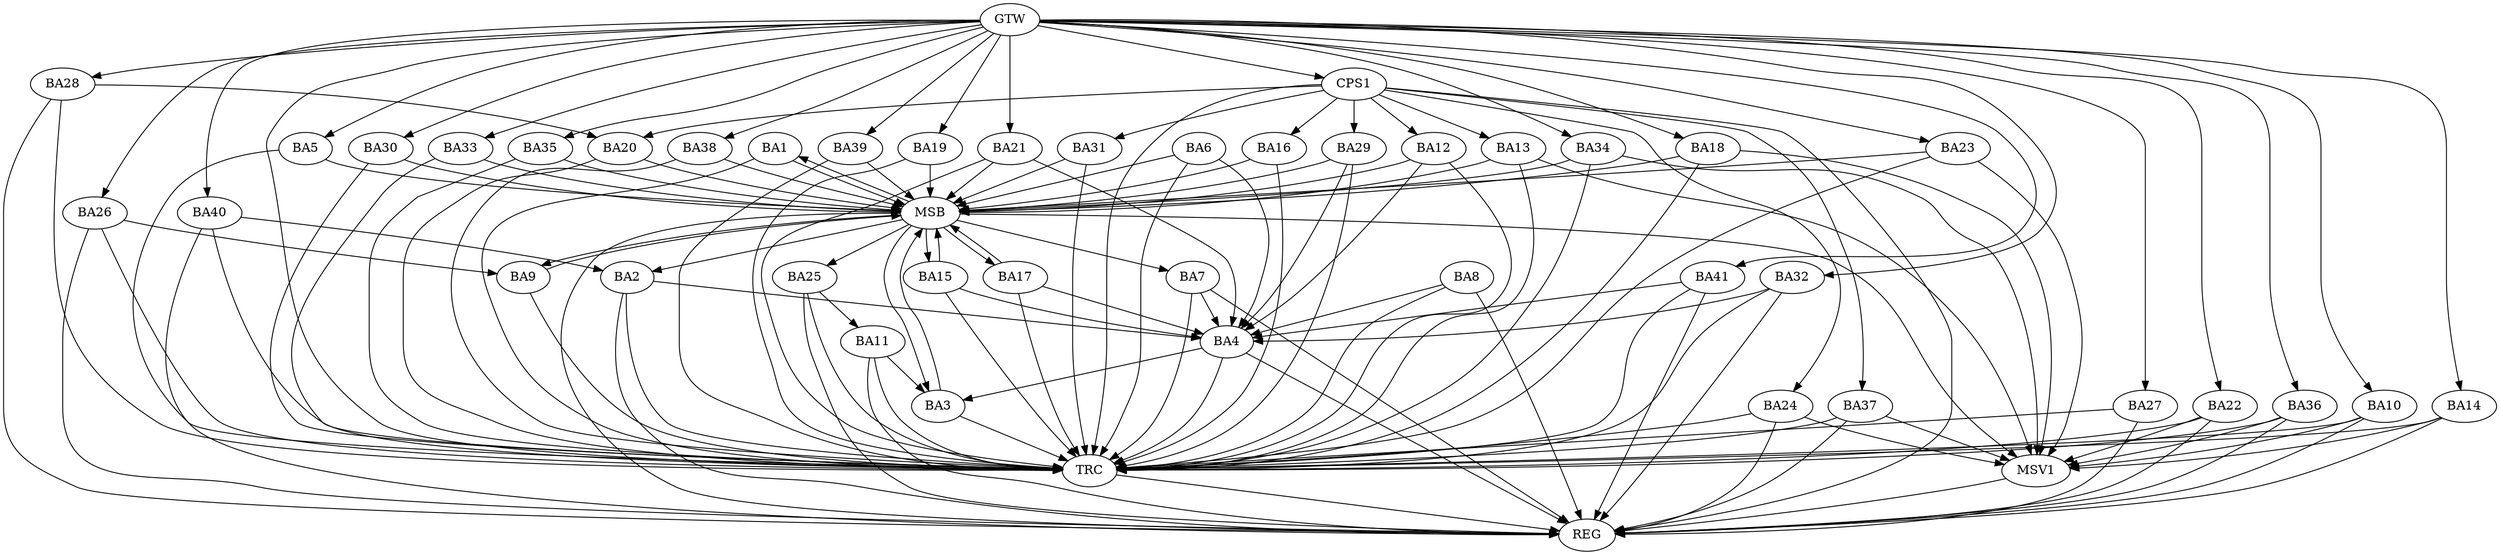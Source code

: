 strict digraph G {
  BA1 [ label="BA1" ];
  BA2 [ label="BA2" ];
  BA3 [ label="BA3" ];
  BA4 [ label="BA4" ];
  BA5 [ label="BA5" ];
  BA6 [ label="BA6" ];
  BA7 [ label="BA7" ];
  BA8 [ label="BA8" ];
  BA9 [ label="BA9" ];
  BA10 [ label="BA10" ];
  BA11 [ label="BA11" ];
  BA12 [ label="BA12" ];
  BA13 [ label="BA13" ];
  BA14 [ label="BA14" ];
  BA15 [ label="BA15" ];
  BA16 [ label="BA16" ];
  BA17 [ label="BA17" ];
  BA18 [ label="BA18" ];
  BA19 [ label="BA19" ];
  BA20 [ label="BA20" ];
  BA21 [ label="BA21" ];
  BA22 [ label="BA22" ];
  BA23 [ label="BA23" ];
  BA24 [ label="BA24" ];
  BA25 [ label="BA25" ];
  BA26 [ label="BA26" ];
  BA27 [ label="BA27" ];
  BA28 [ label="BA28" ];
  BA29 [ label="BA29" ];
  BA30 [ label="BA30" ];
  BA31 [ label="BA31" ];
  BA32 [ label="BA32" ];
  BA33 [ label="BA33" ];
  BA34 [ label="BA34" ];
  BA35 [ label="BA35" ];
  BA36 [ label="BA36" ];
  BA37 [ label="BA37" ];
  BA38 [ label="BA38" ];
  BA39 [ label="BA39" ];
  BA40 [ label="BA40" ];
  BA41 [ label="BA41" ];
  CPS1 [ label="CPS1" ];
  GTW [ label="GTW" ];
  REG [ label="REG" ];
  MSB [ label="MSB" ];
  TRC [ label="TRC" ];
  MSV1 [ label="MSV1" ];
  BA4 -> BA3;
  BA11 -> BA3;
  BA25 -> BA11;
  BA26 -> BA9;
  BA28 -> BA20;
  BA40 -> BA2;
  CPS1 -> BA13;
  CPS1 -> BA16;
  CPS1 -> BA29;
  CPS1 -> BA12;
  CPS1 -> BA37;
  CPS1 -> BA31;
  CPS1 -> BA20;
  CPS1 -> BA24;
  GTW -> BA5;
  GTW -> BA10;
  GTW -> BA14;
  GTW -> BA18;
  GTW -> BA19;
  GTW -> BA21;
  GTW -> BA22;
  GTW -> BA23;
  GTW -> BA26;
  GTW -> BA27;
  GTW -> BA28;
  GTW -> BA30;
  GTW -> BA32;
  GTW -> BA33;
  GTW -> BA34;
  GTW -> BA35;
  GTW -> BA36;
  GTW -> BA38;
  GTW -> BA39;
  GTW -> BA40;
  GTW -> BA41;
  GTW -> CPS1;
  BA2 -> REG;
  BA4 -> REG;
  BA7 -> REG;
  BA8 -> REG;
  BA10 -> REG;
  BA11 -> REG;
  BA14 -> REG;
  BA22 -> REG;
  BA24 -> REG;
  BA25 -> REG;
  BA26 -> REG;
  BA27 -> REG;
  BA28 -> REG;
  BA32 -> REG;
  BA36 -> REG;
  BA37 -> REG;
  BA40 -> REG;
  BA41 -> REG;
  CPS1 -> REG;
  BA1 -> MSB;
  MSB -> BA2;
  MSB -> REG;
  BA3 -> MSB;
  BA5 -> MSB;
  BA6 -> MSB;
  MSB -> BA1;
  BA9 -> MSB;
  BA12 -> MSB;
  MSB -> BA3;
  BA13 -> MSB;
  BA15 -> MSB;
  MSB -> BA9;
  BA16 -> MSB;
  BA17 -> MSB;
  BA18 -> MSB;
  BA19 -> MSB;
  MSB -> BA17;
  BA20 -> MSB;
  BA21 -> MSB;
  BA23 -> MSB;
  BA29 -> MSB;
  BA30 -> MSB;
  MSB -> BA7;
  BA31 -> MSB;
  MSB -> BA15;
  BA33 -> MSB;
  MSB -> BA25;
  BA34 -> MSB;
  BA35 -> MSB;
  BA38 -> MSB;
  BA39 -> MSB;
  BA1 -> TRC;
  BA2 -> TRC;
  BA3 -> TRC;
  BA4 -> TRC;
  BA5 -> TRC;
  BA6 -> TRC;
  BA7 -> TRC;
  BA8 -> TRC;
  BA9 -> TRC;
  BA10 -> TRC;
  BA11 -> TRC;
  BA12 -> TRC;
  BA13 -> TRC;
  BA14 -> TRC;
  BA15 -> TRC;
  BA16 -> TRC;
  BA17 -> TRC;
  BA18 -> TRC;
  BA19 -> TRC;
  BA20 -> TRC;
  BA21 -> TRC;
  BA22 -> TRC;
  BA23 -> TRC;
  BA24 -> TRC;
  BA25 -> TRC;
  BA26 -> TRC;
  BA27 -> TRC;
  BA28 -> TRC;
  BA29 -> TRC;
  BA30 -> TRC;
  BA31 -> TRC;
  BA32 -> TRC;
  BA33 -> TRC;
  BA34 -> TRC;
  BA35 -> TRC;
  BA36 -> TRC;
  BA37 -> TRC;
  BA38 -> TRC;
  BA39 -> TRC;
  BA40 -> TRC;
  BA41 -> TRC;
  CPS1 -> TRC;
  GTW -> TRC;
  TRC -> REG;
  BA17 -> BA4;
  BA41 -> BA4;
  BA21 -> BA4;
  BA6 -> BA4;
  BA12 -> BA4;
  BA8 -> BA4;
  BA7 -> BA4;
  BA29 -> BA4;
  BA2 -> BA4;
  BA32 -> BA4;
  BA15 -> BA4;
  BA10 -> MSV1;
  BA22 -> MSV1;
  BA24 -> MSV1;
  BA36 -> MSV1;
  BA37 -> MSV1;
  MSB -> MSV1;
  BA23 -> MSV1;
  BA18 -> MSV1;
  BA13 -> MSV1;
  BA34 -> MSV1;
  BA14 -> MSV1;
  MSV1 -> REG;
}
